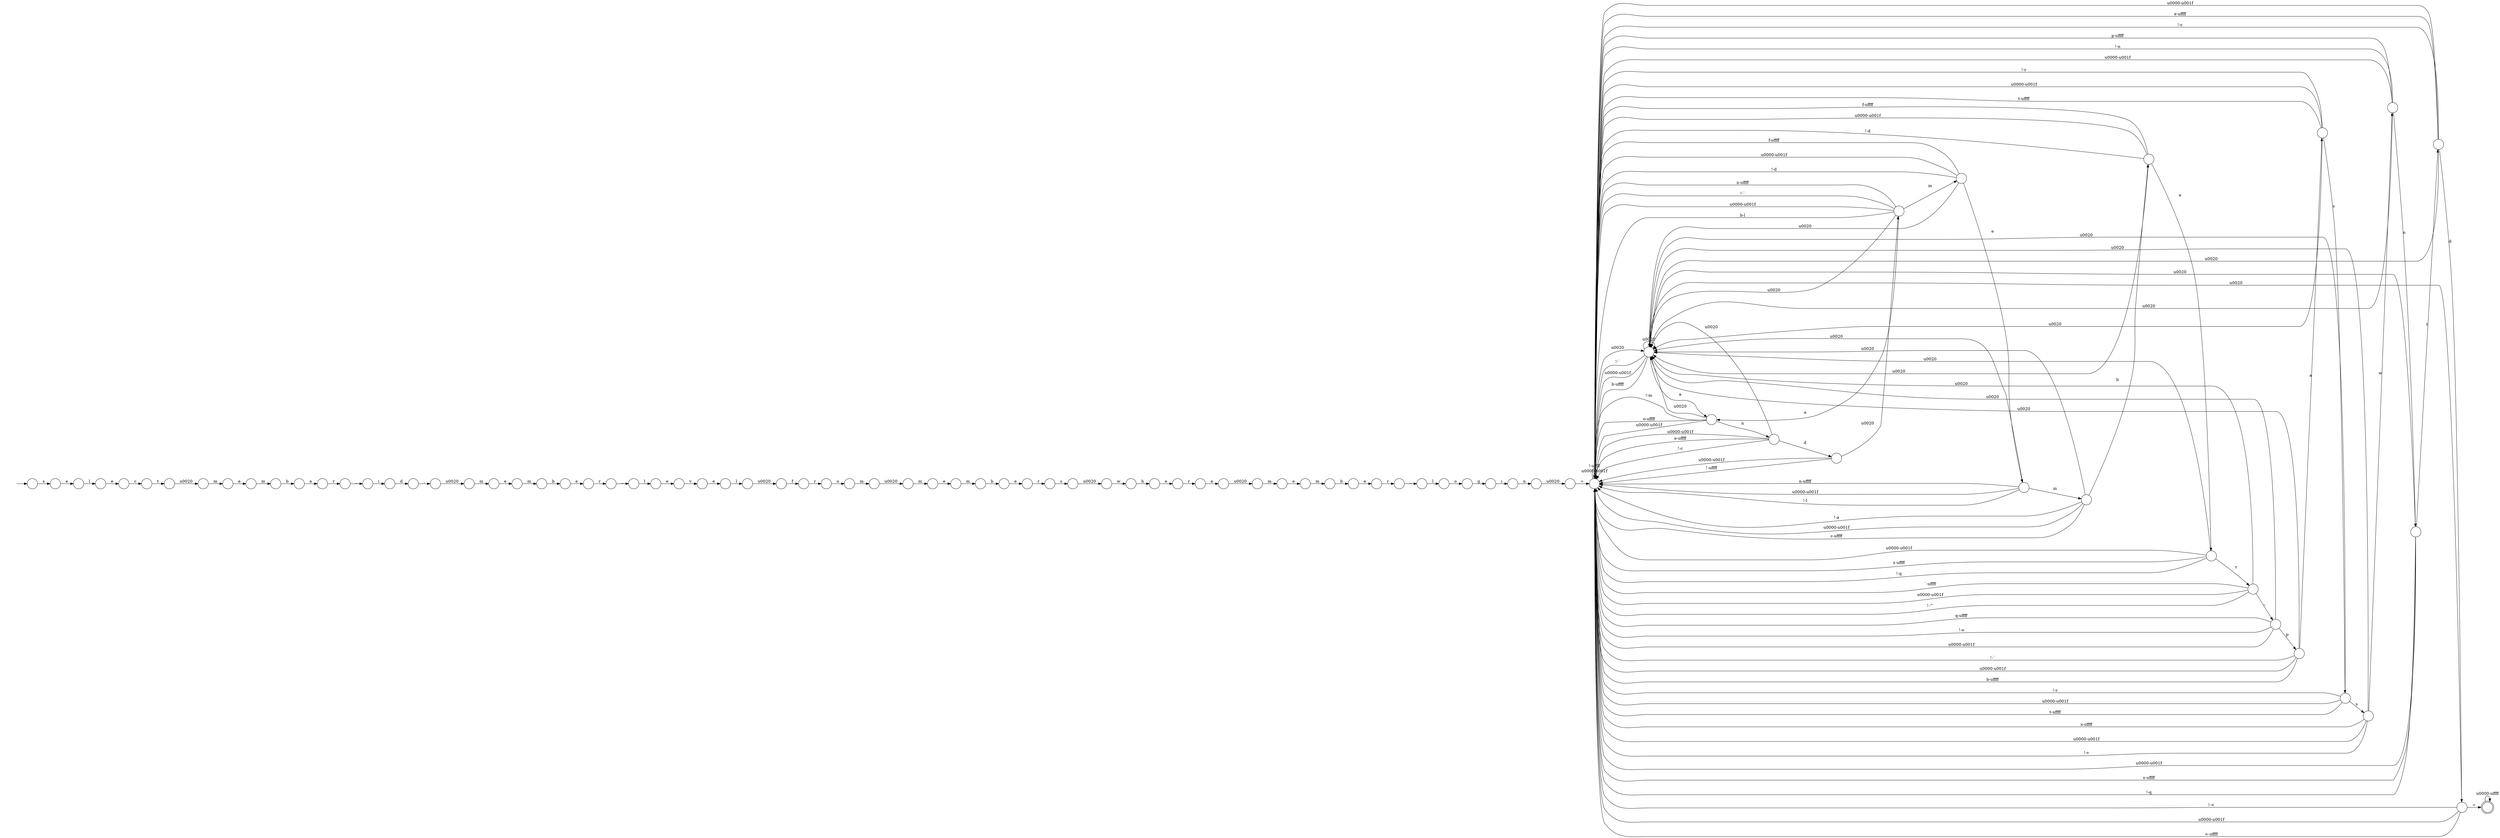 digraph Automaton {
  rankdir = LR;
  0 [shape=circle,label=""];
  0 -> 76 [label="e"]
  1 [shape=circle,label=""];
  1 -> 46 [label="\u0020"]
  2 [shape=circle,label=""];
  2 -> 19 [label="m"]
  3 [shape=circle,label=""];
  3 -> 82 [label="\u0020"]
  4 [shape=circle,label=""];
  4 -> 53 [label="_"]
  5 [shape=circle,label=""];
  5 -> 5 [label="\u0000-\u001f"]
  5 -> 35 [label="\u0020"]
  5 -> 5 [label="!-\uffff"]
  6 [shape=circle,label=""];
  6 -> 23 [label="e"]
  6 -> 5 [label="f-\uffff"]
  6 -> 5 [label="\u0000-\u001f"]
  6 -> 5 [label="!-d"]
  6 -> 35 [label="\u0020"]
  7 [shape=circle,label=""];
  7 -> 0 [label="b"]
  8 [shape=circle,label=""];
  8 -> 27 [label="m"]
  9 [shape=circle,label=""];
  9 -> 14 [label="\u0020"]
  10 [shape=circle,label=""];
  10 -> 31 [label="m"]
  11 [shape=circle,label=""];
  11 -> 8 [label="e"]
  12 [shape=circle,label=""];
  12 -> 62 [label="e"]
  13 [shape=circle,label=""];
  13 -> 5 [label="`-\uffff"]
  13 -> 68 [label="_"]
  13 -> 5 [label="\u0000-\u001f"]
  13 -> 35 [label="\u0020"]
  13 -> 5 [label="!-^"]
  14 [shape=circle,label=""];
  14 -> 5 [label="="]
  15 [shape=circle,label=""];
  15 -> 71 [label="o"]
  16 [shape=circle,label=""];
  16 -> 26 [label="w"]
  17 [shape=circle,label=""];
  17 -> 40 [label="m"]
  18 [shape=circle,label=""];
  18 -> 74 [label="b"]
  19 [shape=circle,label=""];
  19 -> 12 [label="b"]
  20 [shape=circle,label=""];
  20 -> 44 [label="r"]
  21 [shape=circle,label=""];
  21 -> 17 [label="\u0020"]
  22 [shape=circle,label=""];
  22 -> 67 [label="d"]
  22 -> 5 [label="\u0000-\u001f"]
  22 -> 5 [label="e-\uffff"]
  22 -> 35 [label="\u0020"]
  22 -> 5 [label="!-c"]
  23 [shape=circle,label=""];
  23 -> 5 [label="\u0000-\u001f"]
  23 -> 35 [label="\u0020"]
  23 -> 13 [label="r"]
  23 -> 5 [label="s-\uffff"]
  23 -> 5 [label="!-q"]
  24 [shape=circle,label=""];
  24 -> 85 [label="e"]
  24 -> 5 [label="f-\uffff"]
  24 -> 5 [label="\u0000-\u001f"]
  24 -> 5 [label="!-d"]
  24 -> 35 [label="\u0020"]
  25 [shape=circle,label=""];
  25 -> 83 [label="e"]
  26 [shape=circle,label=""];
  26 -> 29 [label="h"]
  27 [shape=circle,label=""];
  27 -> 52 [label="b"]
  28 [shape=circle,label=""];
  28 -> 43 [label="c"]
  29 [shape=circle,label=""];
  29 -> 20 [label="e"]
  30 [shape=circle,label=""];
  30 -> 47 [label="_"]
  31 [shape=circle,label=""];
  31 -> 61 [label="e"]
  32 [shape=circle,label=""];
  32 -> 16 [label="\u0020"]
  33 [shape=circle,label=""];
  33 -> 28 [label="e"]
  34 [shape=circle,label=""];
  34 -> 5 [label="p-\uffff"]
  34 -> 5 [label="!-n"]
  34 -> 5 [label="\u0000-\u001f"]
  34 -> 35 [label="\u0020"]
  34 -> 65 [label="o"]
  35 [shape=circle,label=""];
  35 -> 5 [label="!-`"]
  35 -> 51 [label="a"]
  35 -> 5 [label="\u0000-\u001f"]
  35 -> 35 [label="\u0020"]
  35 -> 5 [label="b-\uffff"]
  36 [shape=circle,label=""];
  36 -> 3 [label=","]
  37 [shape=circle,label=""];
  initial [shape=plaintext,label=""];
  initial -> 37
  37 -> 45 [label="s"]
  38 [shape=circle,label=""];
  38 -> 33 [label="l"]
  39 [shape=circle,label=""];
  39 -> 60 [label="r"]
  40 [shape=circle,label=""];
  40 -> 59 [label="e"]
  41 [shape=circle,label=""];
  41 -> 69 [label="_"]
  42 [shape=doublecircle,label=""];
  42 -> 42 [label="\u0000-\uffff"]
  43 [shape=circle,label=""];
  43 -> 57 [label="t"]
  44 [shape=circle,label=""];
  44 -> 21 [label="e"]
  45 [shape=circle,label=""];
  45 -> 38 [label="e"]
  46 [shape=circle,label=""];
  46 -> 11 [label="m"]
  47 [shape=circle,label=""];
  47 -> 25 [label="l"]
  48 [shape=circle,label=""];
  48 -> 73 [label="\u0020"]
  49 [shape=circle,label=""];
  49 -> 5 [label="!-a"]
  49 -> 6 [label="b"]
  49 -> 5 [label="\u0000-\u001f"]
  49 -> 35 [label="\u0020"]
  49 -> 5 [label="c-\uffff"]
  50 [shape=circle,label=""];
  50 -> 5 [label="n-\uffff"]
  50 -> 5 [label="!-`"]
  50 -> 24 [label="m"]
  50 -> 51 [label="a"]
  50 -> 5 [label="\u0000-\u001f"]
  50 -> 35 [label="\u0020"]
  50 -> 5 [label="b-l"]
  51 [shape=circle,label=""];
  51 -> 55 [label="n"]
  51 -> 5 [label="!-m"]
  51 -> 5 [label="o-\uffff"]
  51 -> 5 [label="\u0000-\u001f"]
  51 -> 35 [label="\u0020"]
  52 [shape=circle,label=""];
  52 -> 39 [label="e"]
  53 [shape=circle,label=""];
  53 -> 81 [label="l"]
  54 [shape=circle,label=""];
  54 -> 58 [label="i"]
  55 [shape=circle,label=""];
  55 -> 56 [label="d"]
  55 -> 5 [label="\u0000-\u001f"]
  55 -> 5 [label="e-\uffff"]
  55 -> 35 [label="\u0020"]
  55 -> 5 [label="!-c"]
  56 [shape=circle,label=""];
  56 -> 5 [label="\u0000-\u001f"]
  56 -> 50 [label="\u0020"]
  56 -> 5 [label="!-\uffff"]
  57 [shape=circle,label=""];
  57 -> 10 [label="\u0020"]
  58 [shape=circle,label=""];
  58 -> 9 [label="n"]
  59 [shape=circle,label=""];
  59 -> 18 [label="m"]
  60 [shape=circle,label=""];
  60 -> 32 [label="s"]
  61 [shape=circle,label=""];
  61 -> 7 [label="m"]
  62 [shape=circle,label=""];
  62 -> 30 [label="r"]
  63 [shape=circle,label=""];
  63 -> 5 [label="!-r"]
  63 -> 66 [label="s"]
  63 -> 5 [label="\u0000-\u001f"]
  63 -> 5 [label="t-\uffff"]
  63 -> 35 [label="\u0020"]
  64 [shape=circle,label=""];
  64 -> 5 [label="x-\uffff"]
  64 -> 34 [label="w"]
  64 -> 5 [label="\u0000-\u001f"]
  64 -> 35 [label="\u0020"]
  64 -> 5 [label="!-v"]
  65 [shape=circle,label=""];
  65 -> 5 [label="\u0000-\u001f"]
  65 -> 35 [label="\u0020"]
  65 -> 22 [label="r"]
  65 -> 5 [label="s-\uffff"]
  65 -> 5 [label="!-q"]
  66 [shape=circle,label=""];
  66 -> 5 [label="!-r"]
  66 -> 64 [label="s"]
  66 -> 5 [label="\u0000-\u001f"]
  66 -> 5 [label="t-\uffff"]
  66 -> 35 [label="\u0020"]
  67 [shape=circle,label=""];
  67 -> 42 [label="="]
  67 -> 5 [label="!-<"]
  67 -> 5 [label="\u0000-\u001f"]
  67 -> 35 [label="\u0020"]
  67 -> 5 [label=">-\uffff"]
  68 [shape=circle,label=""];
  68 -> 5 [label="q-\uffff"]
  68 -> 5 [label="!-o"]
  68 -> 77 [label="p"]
  68 -> 5 [label="\u0000-\u001f"]
  68 -> 35 [label="\u0020"]
  69 [shape=circle,label=""];
  69 -> 79 [label="i"]
  70 [shape=circle,label=""];
  70 -> 15 [label="r"]
  71 [shape=circle,label=""];
  71 -> 1 [label="m"]
  72 [shape=circle,label=""];
  72 -> 84 [label="e"]
  73 [shape=circle,label=""];
  73 -> 70 [label="f"]
  74 [shape=circle,label=""];
  74 -> 80 [label="e"]
  75 [shape=circle,label=""];
  75 -> 54 [label="g"]
  76 [shape=circle,label=""];
  76 -> 41 [label="r"]
  77 [shape=circle,label=""];
  77 -> 5 [label="!-`"]
  77 -> 63 [label="a"]
  77 -> 5 [label="\u0000-\u001f"]
  77 -> 35 [label="\u0020"]
  77 -> 5 [label="b-\uffff"]
  78 [shape=circle,label=""];
  78 -> 2 [label="e"]
  79 [shape=circle,label=""];
  79 -> 36 [label="d"]
  80 [shape=circle,label=""];
  80 -> 4 [label="r"]
  81 [shape=circle,label=""];
  81 -> 75 [label="o"]
  82 [shape=circle,label=""];
  82 -> 78 [label="m"]
  83 [shape=circle,label=""];
  83 -> 72 [label="v"]
  84 [shape=circle,label=""];
  84 -> 48 [label="l"]
  85 [shape=circle,label=""];
  85 -> 5 [label="n-\uffff"]
  85 -> 49 [label="m"]
  85 -> 5 [label="\u0000-\u001f"]
  85 -> 35 [label="\u0020"]
  85 -> 5 [label="!-l"]
}

